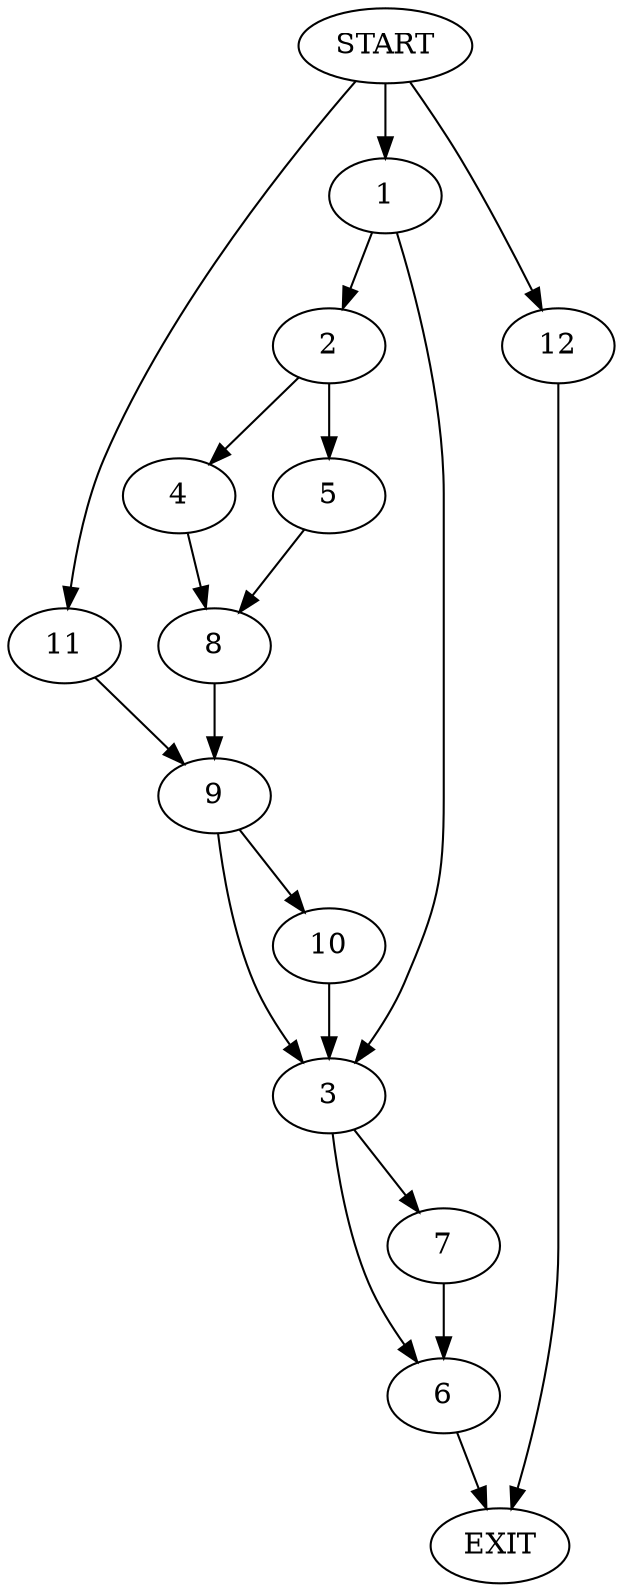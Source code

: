 digraph {
0 [label="START"]
13 [label="EXIT"]
0 -> 1
1 -> 2
1 -> 3
2 -> 4
2 -> 5
3 -> 6
3 -> 7
5 -> 8
4 -> 8
8 -> 9
9 -> 3
9 -> 10
0 -> 11
11 -> 9
10 -> 3
7 -> 6
6 -> 13
0 -> 12
12 -> 13
}
